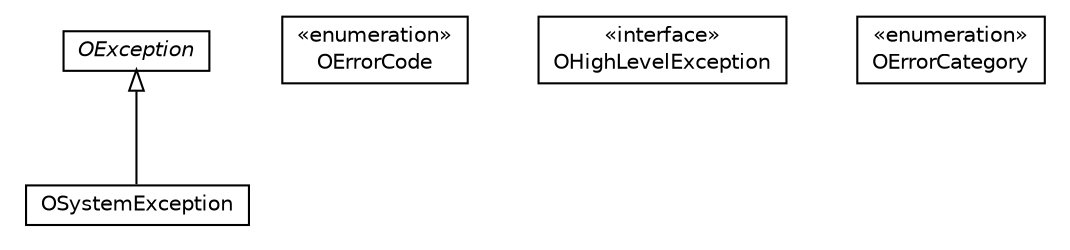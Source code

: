 #!/usr/local/bin/dot
#
# Class diagram 
# Generated by UMLGraph version R5_6-24-gf6e263 (http://www.umlgraph.org/)
#

digraph G {
	edge [fontname="Helvetica",fontsize=10,labelfontname="Helvetica",labelfontsize=10];
	node [fontname="Helvetica",fontsize=10,shape=plaintext];
	nodesep=0.25;
	ranksep=0.5;
	// com.orientechnologies.common.exception.OException
	c38740 [label=<<table title="com.orientechnologies.common.exception.OException" border="0" cellborder="1" cellspacing="0" cellpadding="2" port="p" href="./OException.html">
		<tr><td><table border="0" cellspacing="0" cellpadding="1">
<tr><td align="center" balign="center"><font face="Helvetica-Oblique"> OException </font></td></tr>
		</table></td></tr>
		</table>>, URL="./OException.html", fontname="Helvetica", fontcolor="black", fontsize=10.0];
	// com.orientechnologies.common.exception.OSystemException
	c38741 [label=<<table title="com.orientechnologies.common.exception.OSystemException" border="0" cellborder="1" cellspacing="0" cellpadding="2" port="p" href="./OSystemException.html">
		<tr><td><table border="0" cellspacing="0" cellpadding="1">
<tr><td align="center" balign="center"> OSystemException </td></tr>
		</table></td></tr>
		</table>>, URL="./OSystemException.html", fontname="Helvetica", fontcolor="black", fontsize=10.0];
	// com.orientechnologies.common.exception.OErrorCode
	c38742 [label=<<table title="com.orientechnologies.common.exception.OErrorCode" border="0" cellborder="1" cellspacing="0" cellpadding="2" port="p" href="./OErrorCode.html">
		<tr><td><table border="0" cellspacing="0" cellpadding="1">
<tr><td align="center" balign="center"> &#171;enumeration&#187; </td></tr>
<tr><td align="center" balign="center"> OErrorCode </td></tr>
		</table></td></tr>
		</table>>, URL="./OErrorCode.html", fontname="Helvetica", fontcolor="black", fontsize=10.0];
	// com.orientechnologies.common.exception.OHighLevelException
	c38743 [label=<<table title="com.orientechnologies.common.exception.OHighLevelException" border="0" cellborder="1" cellspacing="0" cellpadding="2" port="p" href="./OHighLevelException.html">
		<tr><td><table border="0" cellspacing="0" cellpadding="1">
<tr><td align="center" balign="center"> &#171;interface&#187; </td></tr>
<tr><td align="center" balign="center"> OHighLevelException </td></tr>
		</table></td></tr>
		</table>>, URL="./OHighLevelException.html", fontname="Helvetica", fontcolor="black", fontsize=10.0];
	// com.orientechnologies.common.exception.OErrorCategory
	c38744 [label=<<table title="com.orientechnologies.common.exception.OErrorCategory" border="0" cellborder="1" cellspacing="0" cellpadding="2" port="p" href="./OErrorCategory.html">
		<tr><td><table border="0" cellspacing="0" cellpadding="1">
<tr><td align="center" balign="center"> &#171;enumeration&#187; </td></tr>
<tr><td align="center" balign="center"> OErrorCategory </td></tr>
		</table></td></tr>
		</table>>, URL="./OErrorCategory.html", fontname="Helvetica", fontcolor="black", fontsize=10.0];
	//com.orientechnologies.common.exception.OSystemException extends com.orientechnologies.common.exception.OException
	c38740:p -> c38741:p [dir=back,arrowtail=empty];
}

